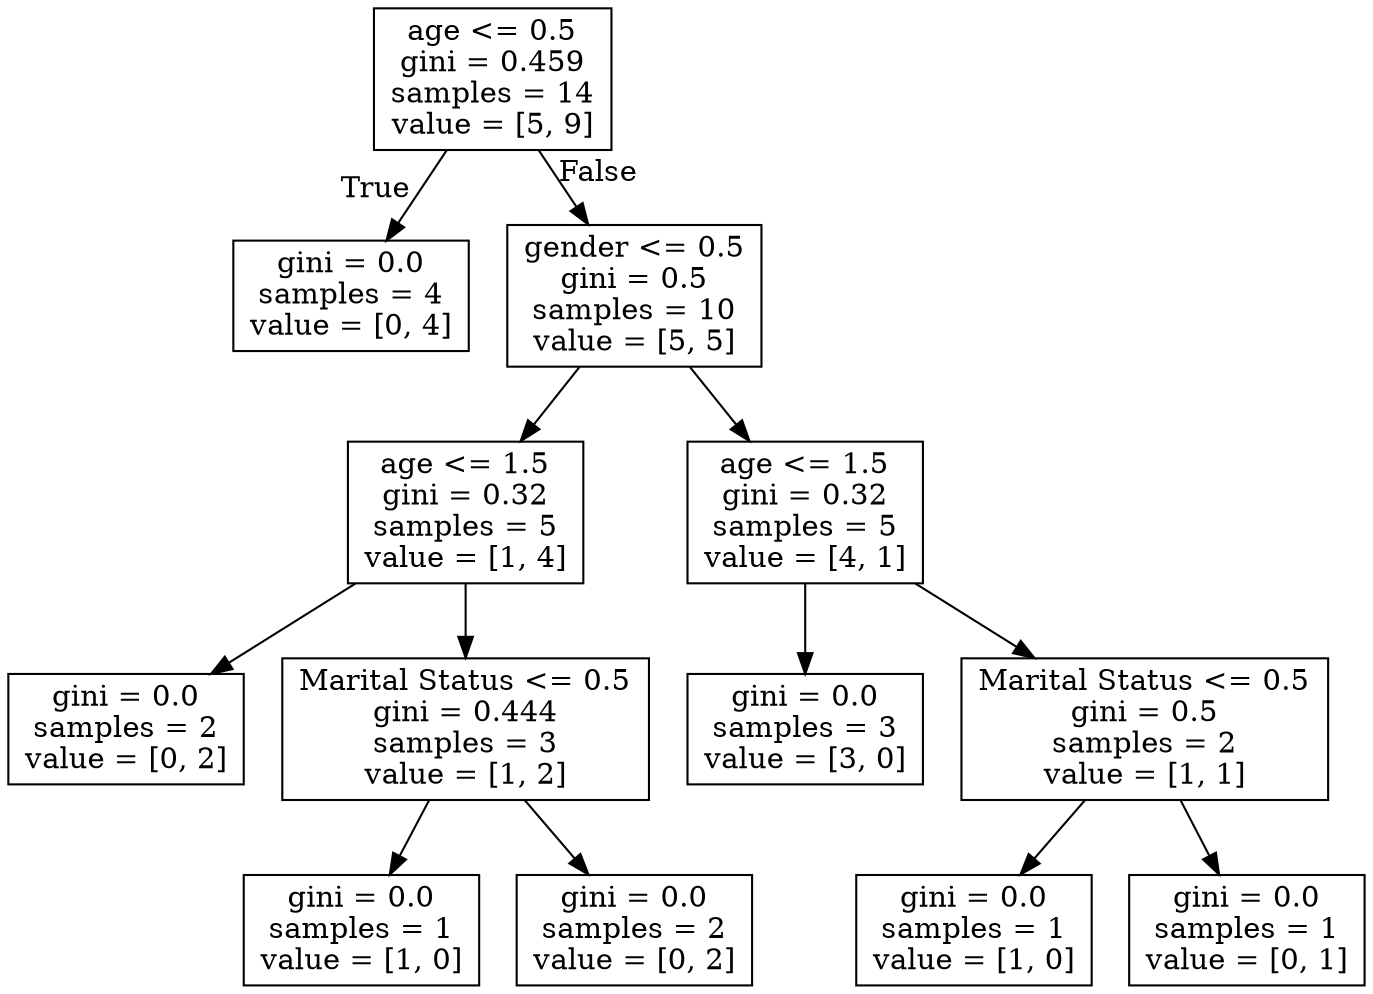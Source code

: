 digraph Tree {
node [shape=box] ;
0 [label="age <= 0.5\ngini = 0.459\nsamples = 14\nvalue = [5, 9]"] ;
1 [label="gini = 0.0\nsamples = 4\nvalue = [0, 4]"] ;
0 -> 1 [labeldistance=2.5, labelangle=45, headlabel="True"] ;
2 [label="gender <= 0.5\ngini = 0.5\nsamples = 10\nvalue = [5, 5]"] ;
0 -> 2 [labeldistance=2.5, labelangle=-45, headlabel="False"] ;
3 [label="age <= 1.5\ngini = 0.32\nsamples = 5\nvalue = [1, 4]"] ;
2 -> 3 ;
4 [label="gini = 0.0\nsamples = 2\nvalue = [0, 2]"] ;
3 -> 4 ;
5 [label="Marital Status <= 0.5\ngini = 0.444\nsamples = 3\nvalue = [1, 2]"] ;
3 -> 5 ;
6 [label="gini = 0.0\nsamples = 1\nvalue = [1, 0]"] ;
5 -> 6 ;
7 [label="gini = 0.0\nsamples = 2\nvalue = [0, 2]"] ;
5 -> 7 ;
8 [label="age <= 1.5\ngini = 0.32\nsamples = 5\nvalue = [4, 1]"] ;
2 -> 8 ;
9 [label="gini = 0.0\nsamples = 3\nvalue = [3, 0]"] ;
8 -> 9 ;
10 [label="Marital Status <= 0.5\ngini = 0.5\nsamples = 2\nvalue = [1, 1]"] ;
8 -> 10 ;
11 [label="gini = 0.0\nsamples = 1\nvalue = [1, 0]"] ;
10 -> 11 ;
12 [label="gini = 0.0\nsamples = 1\nvalue = [0, 1]"] ;
10 -> 12 ;
}